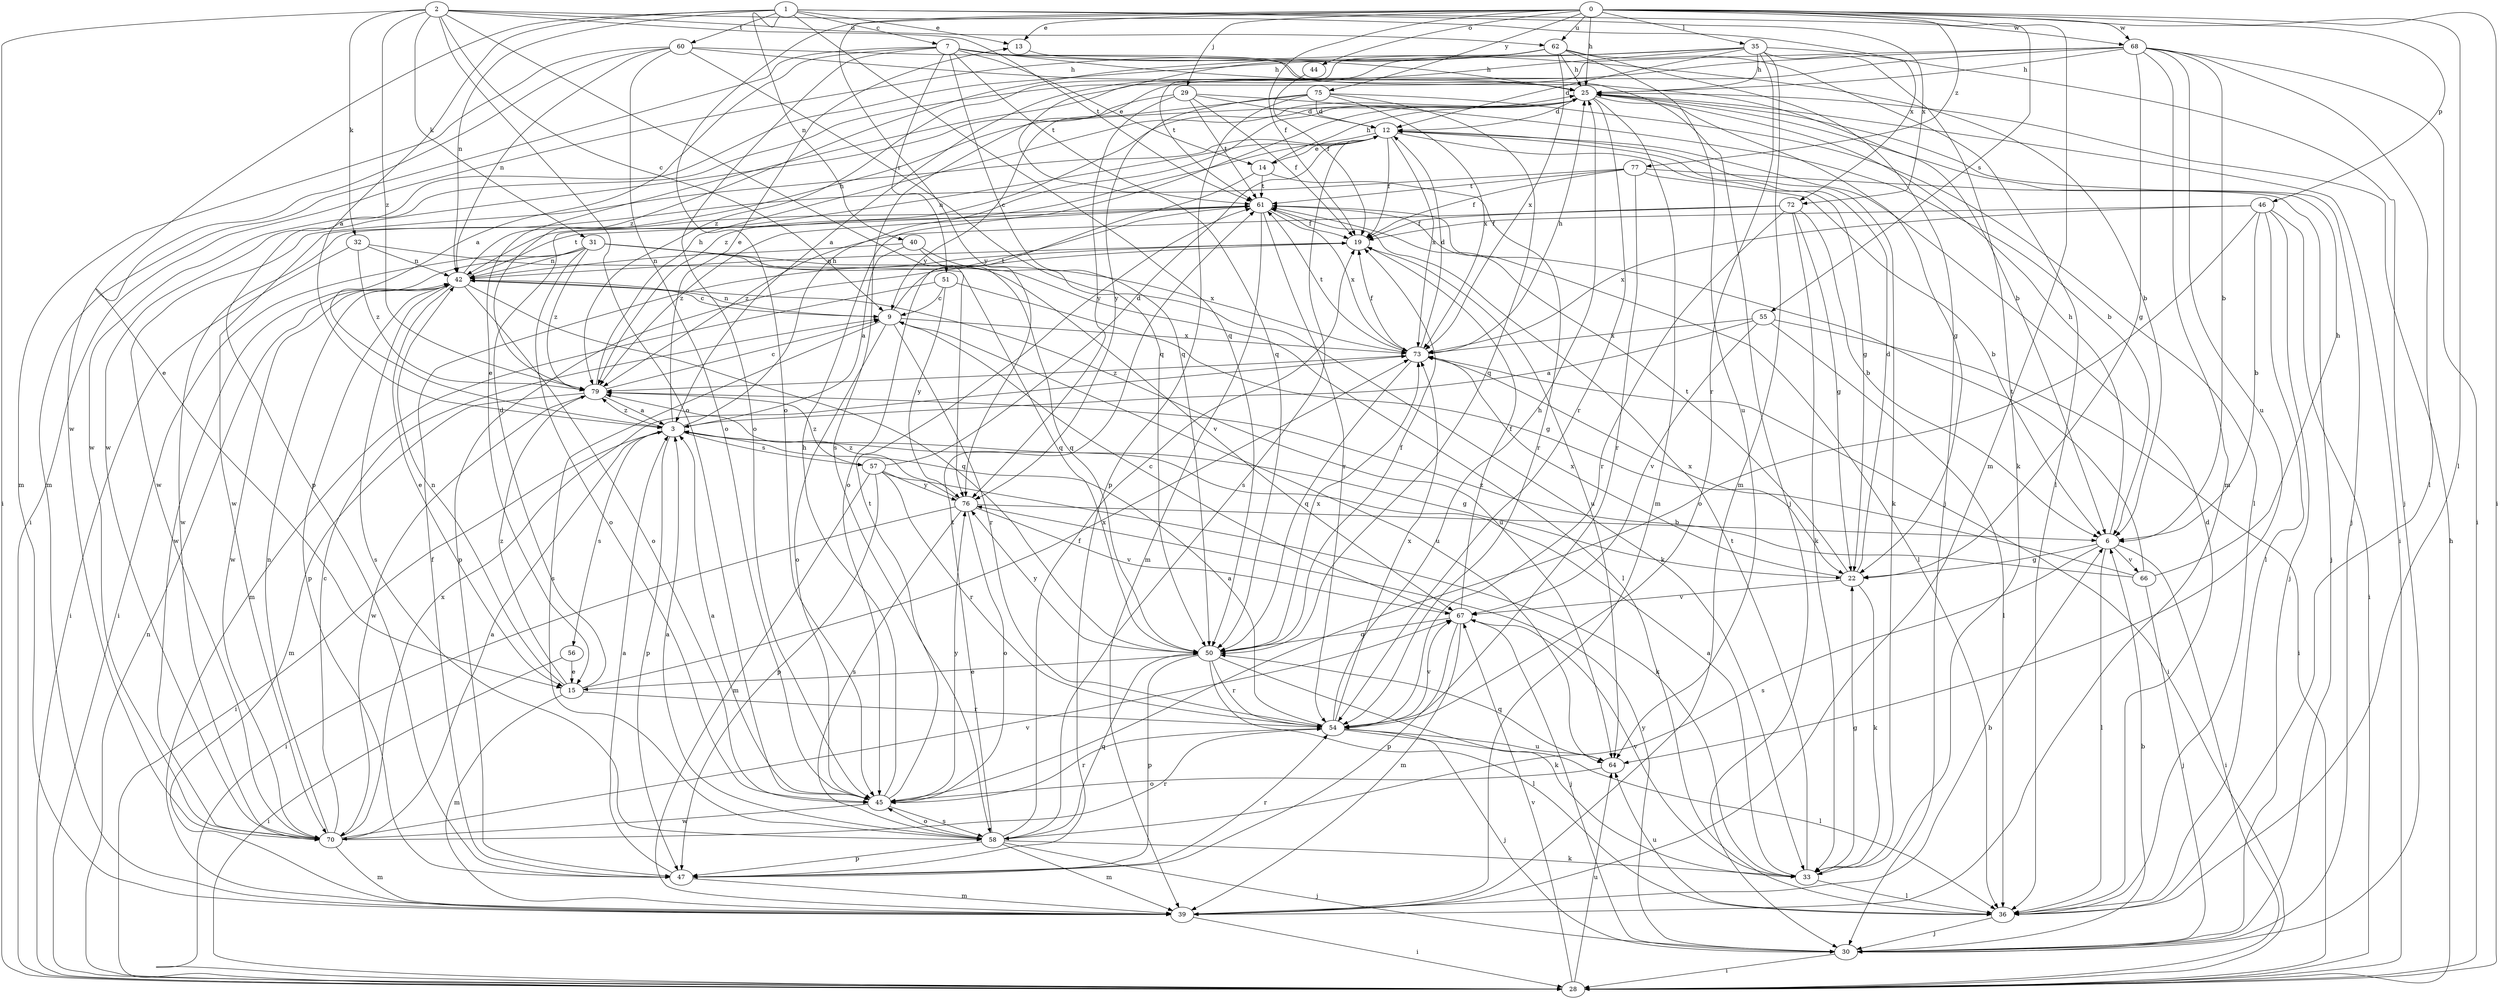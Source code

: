 strict digraph  {
0;
1;
2;
3;
6;
7;
9;
12;
13;
14;
15;
19;
22;
25;
28;
29;
30;
31;
32;
33;
35;
36;
39;
40;
42;
44;
45;
46;
47;
50;
51;
54;
55;
56;
57;
58;
60;
61;
62;
64;
66;
67;
68;
70;
72;
73;
75;
76;
77;
79;
0 -> 13  [label=e];
0 -> 19  [label=f];
0 -> 25  [label=h];
0 -> 28  [label=i];
0 -> 29  [label=j];
0 -> 35  [label=l];
0 -> 36  [label=l];
0 -> 39  [label=m];
0 -> 44  [label=o];
0 -> 45  [label=o];
0 -> 46  [label=p];
0 -> 55  [label=s];
0 -> 62  [label=u];
0 -> 68  [label=w];
0 -> 75  [label=y];
0 -> 76  [label=y];
0 -> 77  [label=z];
1 -> 3  [label=a];
1 -> 7  [label=c];
1 -> 13  [label=e];
1 -> 40  [label=n];
1 -> 42  [label=n];
1 -> 50  [label=q];
1 -> 60  [label=t];
1 -> 68  [label=w];
1 -> 70  [label=w];
1 -> 72  [label=x];
2 -> 9  [label=c];
2 -> 28  [label=i];
2 -> 31  [label=k];
2 -> 32  [label=k];
2 -> 45  [label=o];
2 -> 61  [label=t];
2 -> 62  [label=u];
2 -> 72  [label=x];
2 -> 76  [label=y];
2 -> 79  [label=z];
3 -> 13  [label=e];
3 -> 22  [label=g];
3 -> 25  [label=h];
3 -> 28  [label=i];
3 -> 47  [label=p];
3 -> 56  [label=s];
3 -> 57  [label=s];
3 -> 79  [label=z];
6 -> 22  [label=g];
6 -> 25  [label=h];
6 -> 28  [label=i];
6 -> 36  [label=l];
6 -> 58  [label=s];
6 -> 66  [label=v];
7 -> 3  [label=a];
7 -> 6  [label=b];
7 -> 14  [label=e];
7 -> 25  [label=h];
7 -> 30  [label=j];
7 -> 39  [label=m];
7 -> 45  [label=o];
7 -> 50  [label=q];
7 -> 51  [label=r];
7 -> 61  [label=t];
9 -> 42  [label=n];
9 -> 45  [label=o];
9 -> 54  [label=r];
9 -> 58  [label=s];
9 -> 61  [label=t];
9 -> 64  [label=u];
9 -> 73  [label=x];
12 -> 14  [label=e];
12 -> 19  [label=f];
12 -> 22  [label=g];
12 -> 33  [label=k];
12 -> 42  [label=n];
12 -> 58  [label=s];
12 -> 70  [label=w];
12 -> 73  [label=x];
13 -> 25  [label=h];
14 -> 25  [label=h];
14 -> 45  [label=o];
14 -> 54  [label=r];
14 -> 61  [label=t];
15 -> 12  [label=d];
15 -> 39  [label=m];
15 -> 42  [label=n];
15 -> 54  [label=r];
15 -> 73  [label=x];
15 -> 79  [label=z];
19 -> 42  [label=n];
19 -> 47  [label=p];
19 -> 64  [label=u];
22 -> 12  [label=d];
22 -> 33  [label=k];
22 -> 61  [label=t];
22 -> 67  [label=v];
22 -> 73  [label=x];
25 -> 12  [label=d];
25 -> 22  [label=g];
25 -> 28  [label=i];
25 -> 30  [label=j];
25 -> 39  [label=m];
25 -> 54  [label=r];
25 -> 79  [label=z];
28 -> 25  [label=h];
28 -> 42  [label=n];
28 -> 64  [label=u];
28 -> 67  [label=v];
29 -> 6  [label=b];
29 -> 12  [label=d];
29 -> 19  [label=f];
29 -> 47  [label=p];
29 -> 61  [label=t];
29 -> 76  [label=y];
30 -> 6  [label=b];
30 -> 28  [label=i];
30 -> 76  [label=y];
31 -> 28  [label=i];
31 -> 33  [label=k];
31 -> 36  [label=l];
31 -> 42  [label=n];
31 -> 45  [label=o];
31 -> 67  [label=v];
31 -> 70  [label=w];
31 -> 79  [label=z];
32 -> 28  [label=i];
32 -> 42  [label=n];
32 -> 50  [label=q];
32 -> 79  [label=z];
33 -> 3  [label=a];
33 -> 22  [label=g];
33 -> 36  [label=l];
33 -> 61  [label=t];
33 -> 67  [label=v];
35 -> 3  [label=a];
35 -> 12  [label=d];
35 -> 25  [label=h];
35 -> 30  [label=j];
35 -> 33  [label=k];
35 -> 39  [label=m];
35 -> 54  [label=r];
35 -> 70  [label=w];
35 -> 79  [label=z];
36 -> 12  [label=d];
36 -> 30  [label=j];
36 -> 64  [label=u];
39 -> 6  [label=b];
39 -> 28  [label=i];
40 -> 3  [label=a];
40 -> 42  [label=n];
40 -> 50  [label=q];
40 -> 73  [label=x];
42 -> 9  [label=c];
42 -> 15  [label=e];
42 -> 25  [label=h];
42 -> 45  [label=o];
42 -> 47  [label=p];
42 -> 50  [label=q];
42 -> 58  [label=s];
42 -> 61  [label=t];
42 -> 64  [label=u];
42 -> 70  [label=w];
44 -> 19  [label=f];
45 -> 3  [label=a];
45 -> 25  [label=h];
45 -> 54  [label=r];
45 -> 58  [label=s];
45 -> 61  [label=t];
45 -> 70  [label=w];
45 -> 76  [label=y];
46 -> 6  [label=b];
46 -> 19  [label=f];
46 -> 28  [label=i];
46 -> 30  [label=j];
46 -> 36  [label=l];
46 -> 45  [label=o];
46 -> 73  [label=x];
47 -> 3  [label=a];
47 -> 19  [label=f];
47 -> 39  [label=m];
47 -> 54  [label=r];
50 -> 15  [label=e];
50 -> 19  [label=f];
50 -> 33  [label=k];
50 -> 36  [label=l];
50 -> 47  [label=p];
50 -> 54  [label=r];
50 -> 73  [label=x];
50 -> 76  [label=y];
51 -> 9  [label=c];
51 -> 22  [label=g];
51 -> 39  [label=m];
51 -> 76  [label=y];
54 -> 3  [label=a];
54 -> 25  [label=h];
54 -> 30  [label=j];
54 -> 36  [label=l];
54 -> 64  [label=u];
54 -> 67  [label=v];
54 -> 73  [label=x];
55 -> 3  [label=a];
55 -> 28  [label=i];
55 -> 36  [label=l];
55 -> 67  [label=v];
55 -> 73  [label=x];
56 -> 15  [label=e];
56 -> 28  [label=i];
57 -> 12  [label=d];
57 -> 33  [label=k];
57 -> 39  [label=m];
57 -> 47  [label=p];
57 -> 54  [label=r];
57 -> 76  [label=y];
57 -> 79  [label=z];
58 -> 3  [label=a];
58 -> 19  [label=f];
58 -> 30  [label=j];
58 -> 33  [label=k];
58 -> 39  [label=m];
58 -> 45  [label=o];
58 -> 47  [label=p];
58 -> 50  [label=q];
58 -> 61  [label=t];
60 -> 6  [label=b];
60 -> 15  [label=e];
60 -> 25  [label=h];
60 -> 39  [label=m];
60 -> 42  [label=n];
60 -> 45  [label=o];
60 -> 50  [label=q];
61 -> 19  [label=f];
61 -> 36  [label=l];
61 -> 39  [label=m];
61 -> 54  [label=r];
61 -> 70  [label=w];
61 -> 73  [label=x];
61 -> 79  [label=z];
62 -> 25  [label=h];
62 -> 28  [label=i];
62 -> 30  [label=j];
62 -> 36  [label=l];
62 -> 50  [label=q];
62 -> 61  [label=t];
62 -> 64  [label=u];
62 -> 73  [label=x];
62 -> 79  [label=z];
64 -> 45  [label=o];
64 -> 50  [label=q];
66 -> 25  [label=h];
66 -> 30  [label=j];
66 -> 61  [label=t];
66 -> 73  [label=x];
66 -> 79  [label=z];
67 -> 9  [label=c];
67 -> 19  [label=f];
67 -> 30  [label=j];
67 -> 39  [label=m];
67 -> 47  [label=p];
67 -> 50  [label=q];
68 -> 6  [label=b];
68 -> 15  [label=e];
68 -> 22  [label=g];
68 -> 25  [label=h];
68 -> 28  [label=i];
68 -> 36  [label=l];
68 -> 39  [label=m];
68 -> 58  [label=s];
68 -> 64  [label=u];
68 -> 70  [label=w];
70 -> 3  [label=a];
70 -> 9  [label=c];
70 -> 39  [label=m];
70 -> 42  [label=n];
70 -> 54  [label=r];
70 -> 67  [label=v];
70 -> 73  [label=x];
72 -> 6  [label=b];
72 -> 19  [label=f];
72 -> 22  [label=g];
72 -> 33  [label=k];
72 -> 54  [label=r];
72 -> 79  [label=z];
73 -> 12  [label=d];
73 -> 19  [label=f];
73 -> 25  [label=h];
73 -> 28  [label=i];
73 -> 50  [label=q];
73 -> 61  [label=t];
73 -> 79  [label=z];
75 -> 9  [label=c];
75 -> 12  [label=d];
75 -> 36  [label=l];
75 -> 47  [label=p];
75 -> 50  [label=q];
75 -> 73  [label=x];
75 -> 76  [label=y];
76 -> 6  [label=b];
76 -> 28  [label=i];
76 -> 45  [label=o];
76 -> 58  [label=s];
76 -> 67  [label=v];
76 -> 79  [label=z];
77 -> 6  [label=b];
77 -> 19  [label=f];
77 -> 30  [label=j];
77 -> 54  [label=r];
77 -> 61  [label=t];
77 -> 70  [label=w];
79 -> 3  [label=a];
79 -> 9  [label=c];
79 -> 25  [label=h];
79 -> 39  [label=m];
79 -> 70  [label=w];
}
